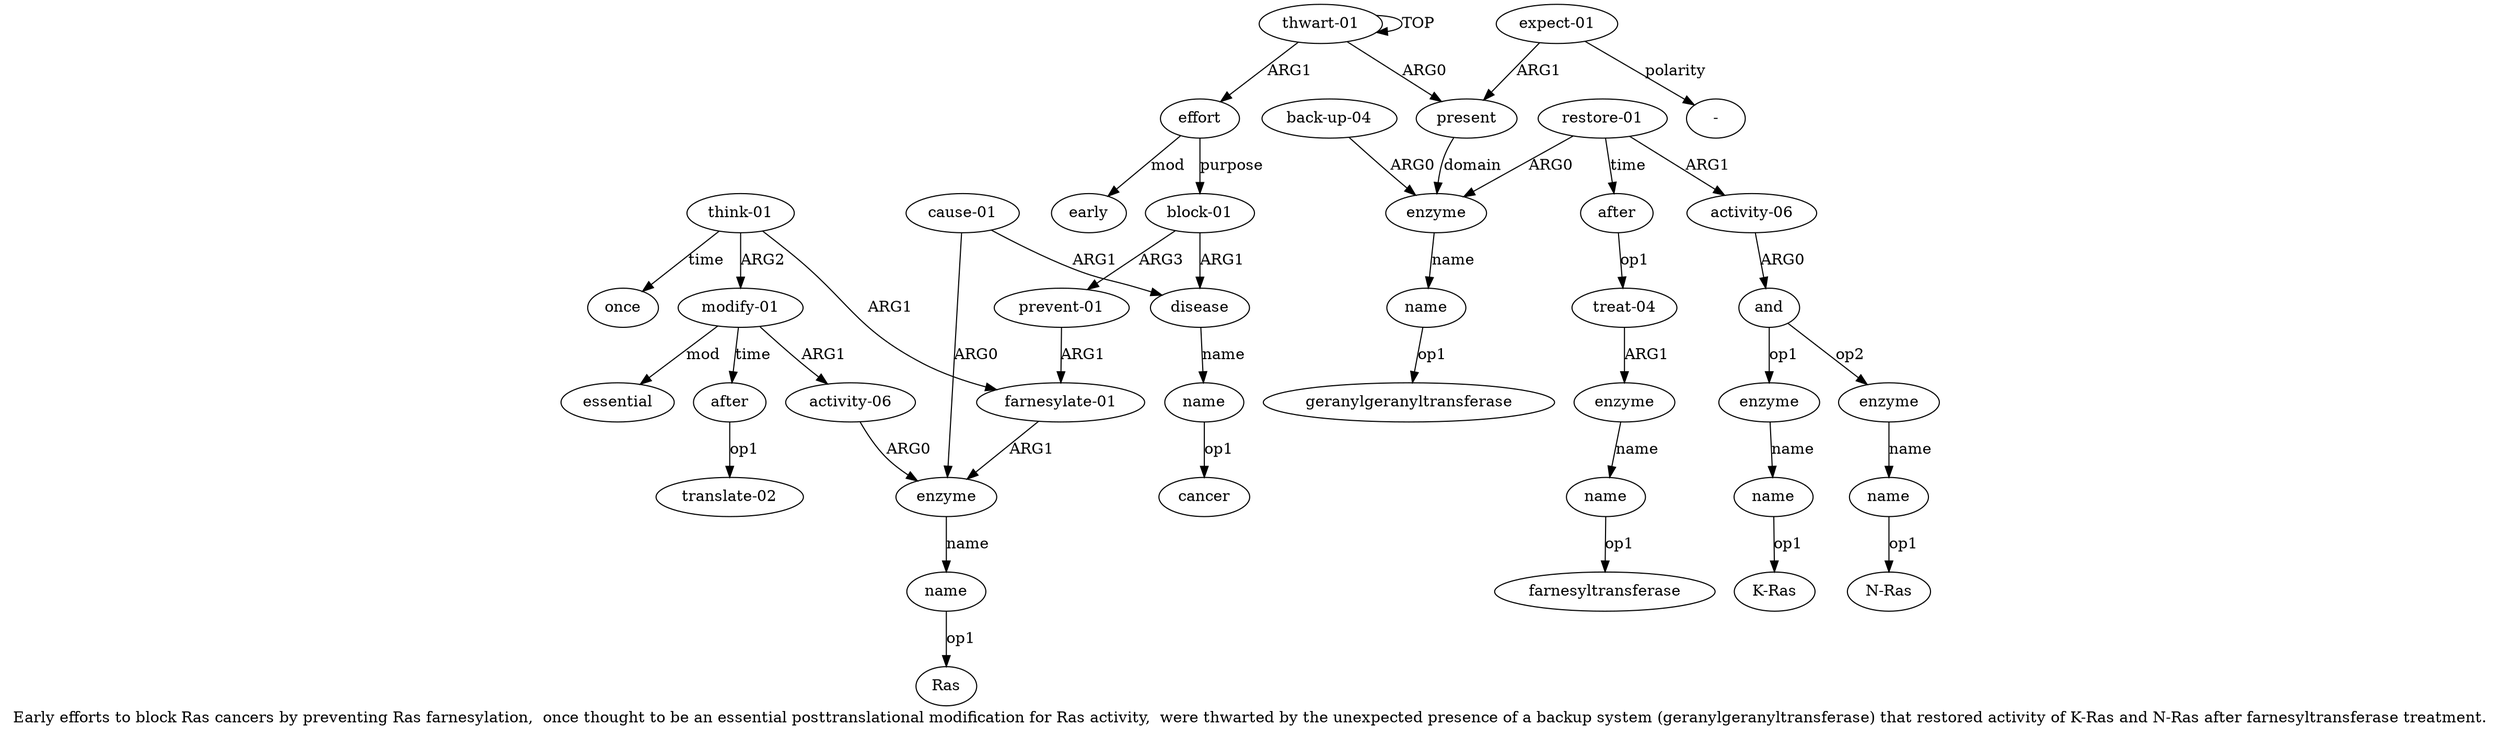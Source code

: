 digraph  {
	graph [label="Early efforts to block Ras cancers by preventing Ras farnesylation,  once thought to be an essential posttranslational modification \
for Ras activity,  were thwarted by the unexpected presence of a backup system (geranylgeranyltransferase) that restored activity \
of K-Ras and N-Ras after farnesyltransferase treatment."];
	node [label="\N"];
	a20	 [color=black,
		gold_ind=20,
		gold_label=disease,
		label=disease,
		test_ind=20,
		test_label=disease];
	a21	 [color=black,
		gold_ind=21,
		gold_label=name,
		label=name,
		test_ind=21,
		test_label=name];
	a20 -> a21 [key=0,
	color=black,
	gold_label=name,
	label=name,
	test_label=name];
"a21 cancer" [color=black,
	gold_ind=-1,
	gold_label=cancer,
	label=cancer,
	test_ind=-1,
	test_label=cancer];
a21 -> "a21 cancer" [key=0,
color=black,
gold_label=op1,
label=op1,
test_label=op1];
a22 [color=black,
gold_ind=22,
gold_label="cause-01",
label="cause-01",
test_ind=22,
test_label="cause-01"];
a22 -> a20 [key=0,
color=black,
gold_label=ARG1,
label=ARG1,
test_label=ARG1];
a23 [color=black,
gold_ind=23,
gold_label=enzyme,
label=enzyme,
test_ind=23,
test_label=enzyme];
a22 -> a23 [key=0,
color=black,
gold_label=ARG0,
label=ARG0,
test_label=ARG0];
a24 [color=black,
gold_ind=24,
gold_label=name,
label=name,
test_ind=24,
test_label=name];
a23 -> a24 [key=0,
color=black,
gold_label=name,
label=name,
test_label=name];
"a24 Ras" [color=black,
gold_ind=-1,
gold_label=Ras,
label=Ras,
test_ind=-1,
test_label=Ras];
a24 -> "a24 Ras" [key=0,
color=black,
gold_label=op1,
label=op1,
test_label=op1];
a25 [color=black,
gold_ind=25,
gold_label="prevent-01",
label="prevent-01",
test_ind=25,
test_label="prevent-01"];
a26 [color=black,
gold_ind=26,
gold_label="farnesylate-01",
label="farnesylate-01",
test_ind=26,
test_label="farnesylate-01"];
a25 -> a26 [key=0,
color=black,
gold_label=ARG1,
label=ARG1,
test_label=ARG1];
a26 -> a23 [key=0,
color=black,
gold_label=ARG1,
label=ARG1,
test_label=ARG1];
a27 [color=black,
gold_ind=27,
gold_label="think-01",
label="think-01",
test_ind=27,
test_label="think-01"];
a27 -> a26 [key=0,
color=black,
gold_label=ARG1,
label=ARG1,
test_label=ARG1];
a28 [color=black,
gold_ind=28,
gold_label="modify-01",
label="modify-01",
test_ind=28,
test_label="modify-01"];
a27 -> a28 [key=0,
color=black,
gold_label=ARG2,
label=ARG2,
test_label=ARG2];
a33 [color=black,
gold_ind=33,
gold_label=once,
label=once,
test_ind=33,
test_label=once];
a27 -> a33 [key=0,
color=black,
gold_label=time,
label=time,
test_label=time];
a29 [color=black,
gold_ind=29,
gold_label="activity-06",
label="activity-06",
test_ind=29,
test_label="activity-06"];
a28 -> a29 [key=0,
color=black,
gold_label=ARG1,
label=ARG1,
test_label=ARG1];
a30 [color=black,
gold_ind=30,
gold_label=after,
label=after,
test_ind=30,
test_label=after];
a28 -> a30 [key=0,
color=black,
gold_label=time,
label=time,
test_label=time];
a32 [color=black,
gold_ind=32,
gold_label=essential,
label=essential,
test_ind=32,
test_label=essential];
a28 -> a32 [key=0,
color=black,
gold_label=mod,
label=mod,
test_label=mod];
a29 -> a23 [key=0,
color=black,
gold_label=ARG0,
label=ARG0,
test_label=ARG0];
a31 [color=black,
gold_ind=31,
gold_label="translate-02",
label="translate-02",
test_ind=31,
test_label="translate-02"];
a30 -> a31 [key=0,
color=black,
gold_label=op1,
label=op1,
test_label=op1];
"a16 farnesyltransferase" [color=black,
gold_ind=-1,
gold_label=farnesyltransferase,
label=farnesyltransferase,
test_ind=-1,
test_label=farnesyltransferase];
"a10 K-Ras" [color=black,
gold_ind=-1,
gold_label="K-Ras",
label="K-Ras",
test_ind=-1,
test_label="K-Ras"];
a15 [color=black,
gold_ind=15,
gold_label=enzyme,
label=enzyme,
test_ind=15,
test_label=enzyme];
a16 [color=black,
gold_ind=16,
gold_label=name,
label=name,
test_ind=16,
test_label=name];
a15 -> a16 [key=0,
color=black,
gold_label=name,
label=name,
test_label=name];
a14 [color=black,
gold_ind=14,
gold_label="treat-04",
label="treat-04",
test_ind=14,
test_label="treat-04"];
a14 -> a15 [key=0,
color=black,
gold_label=ARG1,
label=ARG1,
test_label=ARG1];
a17 [color=black,
gold_ind=17,
gold_label=effort,
label=effort,
test_ind=17,
test_label=effort];
a19 [color=black,
gold_ind=19,
gold_label="block-01",
label="block-01",
test_ind=19,
test_label="block-01"];
a17 -> a19 [key=0,
color=black,
gold_label=purpose,
label=purpose,
test_label=purpose];
a18 [color=black,
gold_ind=18,
gold_label=early,
label=early,
test_ind=18,
test_label=early];
a17 -> a18 [key=0,
color=black,
gold_label=mod,
label=mod,
test_label=mod];
a16 -> "a16 farnesyltransferase" [key=0,
color=black,
gold_label=op1,
label=op1,
test_label=op1];
a11 [color=black,
gold_ind=11,
gold_label=enzyme,
label=enzyme,
test_ind=11,
test_label=enzyme];
a12 [color=black,
gold_ind=12,
gold_label=name,
label=name,
test_ind=12,
test_label=name];
a11 -> a12 [key=0,
color=black,
gold_label=name,
label=name,
test_label=name];
a10 [color=black,
gold_ind=10,
gold_label=name,
label=name,
test_ind=10,
test_label=name];
a10 -> "a10 K-Ras" [key=0,
color=black,
gold_label=op1,
label=op1,
test_label=op1];
a13 [color=black,
gold_ind=13,
gold_label=after,
label=after,
test_ind=13,
test_label=after];
a13 -> a14 [key=0,
color=black,
gold_label=op1,
label=op1,
test_label=op1];
"a12 N-Ras" [color=black,
gold_ind=-1,
gold_label="N-Ras",
label="N-Ras",
test_ind=-1,
test_label="N-Ras"];
a12 -> "a12 N-Ras" [key=0,
color=black,
gold_label=op1,
label=op1,
test_label=op1];
a19 -> a20 [key=0,
color=black,
gold_label=ARG1,
label=ARG1,
test_label=ARG1];
a19 -> a25 [key=0,
color=black,
gold_label=ARG3,
label=ARG3,
test_label=ARG3];
a1 [color=black,
gold_ind=1,
gold_label=present,
label=present,
test_ind=1,
test_label=present];
a3 [color=black,
gold_ind=3,
gold_label=enzyme,
label=enzyme,
test_ind=3,
test_label=enzyme];
a1 -> a3 [key=0,
color=black,
gold_label=domain,
label=domain,
test_label=domain];
a0 [color=black,
gold_ind=0,
gold_label="thwart-01",
label="thwart-01",
test_ind=0,
test_label="thwart-01"];
a0 -> a17 [key=0,
color=black,
gold_label=ARG1,
label=ARG1,
test_label=ARG1];
a0 -> a1 [key=0,
color=black,
gold_label=ARG0,
label=ARG0,
test_label=ARG0];
a0 -> a0 [key=0,
color=black,
gold_label=TOP,
label=TOP,
test_label=TOP];
a4 [color=black,
gold_ind=4,
gold_label=name,
label=name,
test_ind=4,
test_label=name];
a3 -> a4 [key=0,
color=black,
gold_label=name,
label=name,
test_label=name];
a2 [color=black,
gold_ind=2,
gold_label="expect-01",
label="expect-01",
test_ind=2,
test_label="expect-01"];
a2 -> a1 [key=0,
color=black,
gold_label=ARG1,
label=ARG1,
test_label=ARG1];
"a2 -" [color=black,
gold_ind=-1,
gold_label="-",
label="-",
test_ind=-1,
test_label="-"];
a2 -> "a2 -" [key=0,
color=black,
gold_label=polarity,
label=polarity,
test_label=polarity];
a5 [color=black,
gold_ind=5,
gold_label="back-up-04",
label="back-up-04",
test_ind=5,
test_label="back-up-04"];
a5 -> a3 [key=0,
color=black,
gold_label=ARG0,
label=ARG0,
test_label=ARG0];
"a4 geranylgeranyltransferase" [color=black,
gold_ind=-1,
gold_label=geranylgeranyltransferase,
label=geranylgeranyltransferase,
test_ind=-1,
test_label=geranylgeranyltransferase];
a4 -> "a4 geranylgeranyltransferase" [key=0,
color=black,
gold_label=op1,
label=op1,
test_label=op1];
a7 [color=black,
gold_ind=7,
gold_label="activity-06",
label="activity-06",
test_ind=7,
test_label="activity-06"];
a8 [color=black,
gold_ind=8,
gold_label=and,
label=and,
test_ind=8,
test_label=and];
a7 -> a8 [key=0,
color=black,
gold_label=ARG0,
label=ARG0,
test_label=ARG0];
a6 [color=black,
gold_ind=6,
gold_label="restore-01",
label="restore-01",
test_ind=6,
test_label="restore-01"];
a6 -> a13 [key=0,
color=black,
gold_label=time,
label=time,
test_label=time];
a6 -> a3 [key=0,
color=black,
gold_label=ARG0,
label=ARG0,
test_label=ARG0];
a6 -> a7 [key=0,
color=black,
gold_label=ARG1,
label=ARG1,
test_label=ARG1];
a9 [color=black,
gold_ind=9,
gold_label=enzyme,
label=enzyme,
test_ind=9,
test_label=enzyme];
a9 -> a10 [key=0,
color=black,
gold_label=name,
label=name,
test_label=name];
a8 -> a11 [key=0,
color=black,
gold_label=op2,
label=op2,
test_label=op2];
a8 -> a9 [key=0,
color=black,
gold_label=op1,
label=op1,
test_label=op1];
}
